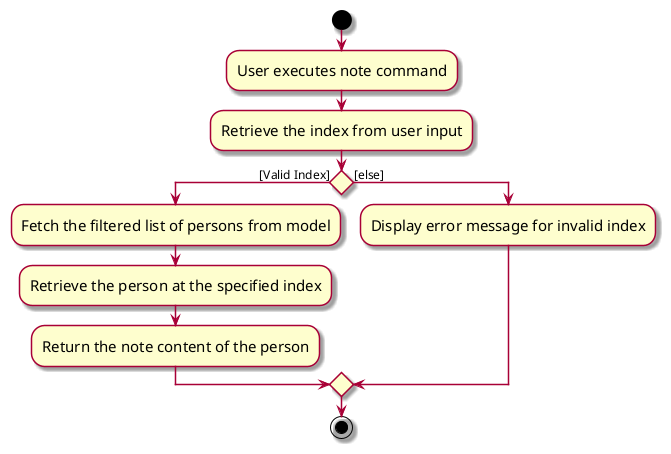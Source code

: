 @startuml
skin rose
skinparam ActivityFontSize 15
skinparam ArrowFontSize 12

start
:User executes note command;
:Retrieve the index from user input;
if () then ([Valid Index])
    :Fetch the filtered list of persons from model;
    :Retrieve the person at the specified index;
    :Return the note content of the person;
else ([else])
    :Display error message for invalid index;
endif
stop

@enduml